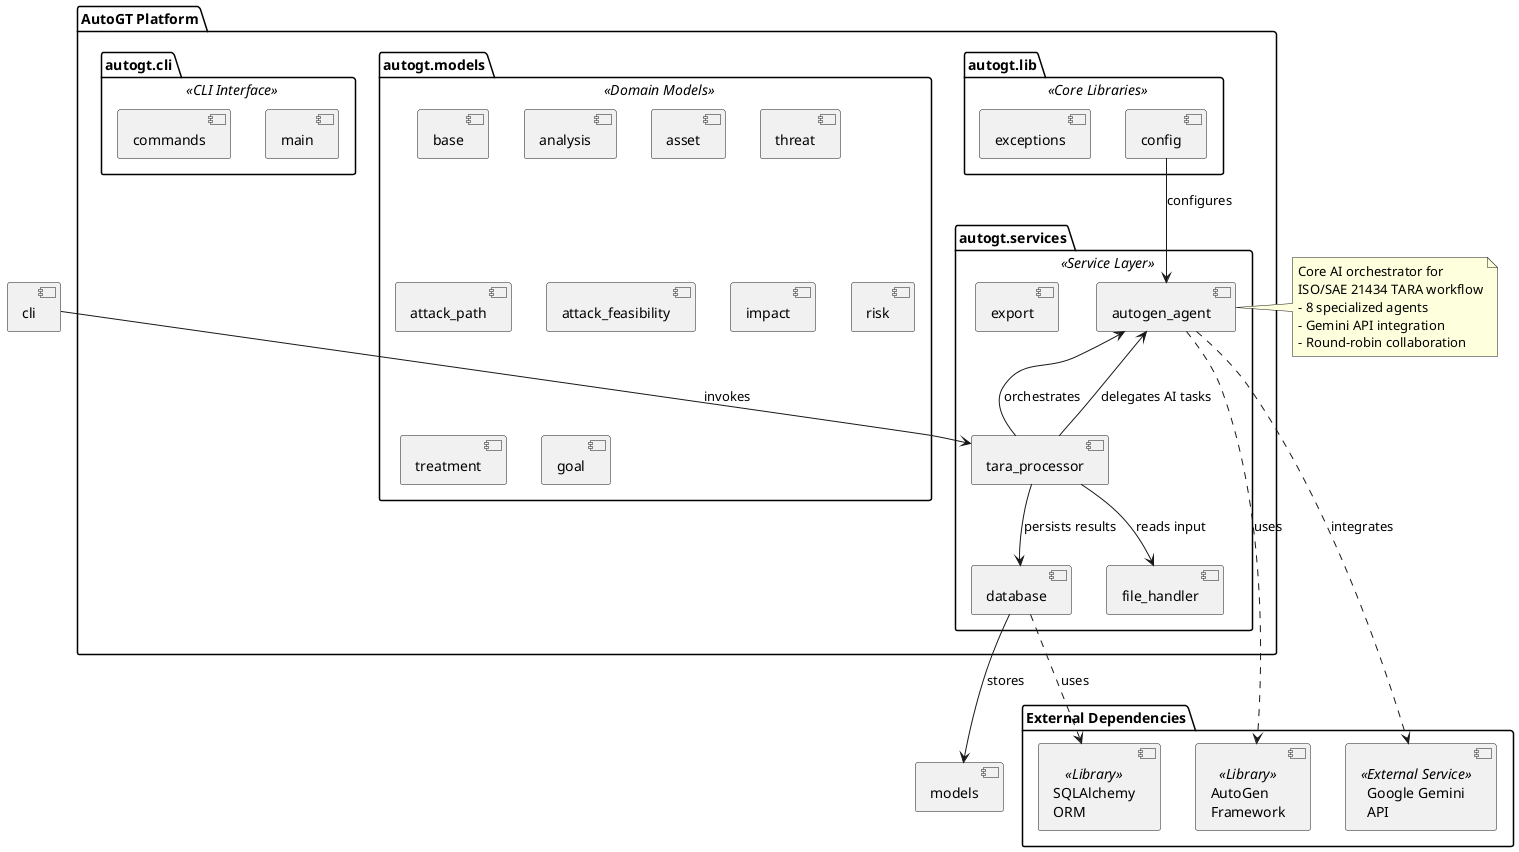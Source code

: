 @startuml AutoGT - AutoGen Agent Architecture

' ============================================================
' PACKAGE VIEW - High-level module organization
' ============================================================

package "AutoGT Platform" {
    
    package "autogt.services" <<Service Layer>> {
        [autogen_agent]
        [tara_processor]
        [database]
        [file_handler]
        [export]
    }
    
    package "autogt.models" <<Domain Models>> {
        [base]
        [analysis]
        [asset]
        [threat]
        [attack_path]
        [attack_feasibility]
        [impact]
        [risk]
        [treatment]
        [goal]
    }
    
    package "autogt.lib" <<Core Libraries>> {
        [config]
        [exceptions]
    }
    
    package "autogt.cli" <<CLI Interface>> {
        [main]
        [commands]
    }
}

package "External Dependencies" {
    [AutoGen\nFramework] <<Library>>
    [Google Gemini\nAPI] <<External Service>>
    [SQLAlchemy\nORM] <<Library>>
}

' Package relationships
[autogen_agent] ..> [AutoGen\nFramework] : uses
[autogen_agent] ..> [Google Gemini\nAPI] : integrates
[autogen_agent] <-- [tara_processor] : orchestrates
[tara_processor] --> [autogen_agent] : delegates AI tasks
[tara_processor] --> [database] : persists results
[tara_processor] --> [file_handler] : reads input
[database] ..> [SQLAlchemy\nORM] : uses
[database] --> [models] : stores

[config] --> [autogen_agent] : configures
[cli] --> [tara_processor] : invokes

note right of [autogen_agent]
  Core AI orchestrator for
  ISO/SAE 21434 TARA workflow
  - 8 specialized agents
  - Gemini API integration
  - Round-robin collaboration
end note

@enduml

@startuml AutoGT - Component View

' ============================================================
' COMPONENT VIEW - Internal structure and interactions
' ============================================================

!include <C4/C4_Component>

Container_Boundary(autogt_services, "AutoGT Services Layer") {
    
    Component(autogen_agent, "AutoGenTaraAgent", "Python Class", "AI-powered TARA analysis orchestrator")
    Component(tara_processor, "TaraProcessor", "Python Class", "8-step workflow coordinator")
    Component(database_service, "DatabaseService", "Python Class", "Data persistence layer")
    Component(file_handler, "FileHandler", "Python Class", "Multi-format input parser")
    
    Component_Ext(config_manager, "Config", "Python Class", "Configuration management")
}

Container_Boundary(ai_agents, "AutoGen Agent System") {
    Component(asset_analyst, "AssetAnalystAgent", "AssistantAgent", "Step 1: Asset identification")
    Component(impact_assessor, "ImpactAssessorAgent", "AssistantAgent", "Step 2: Impact rating")
    Component(threat_hunter, "ThreatHunterAgent", "AssistantAgent", "Step 3: Threat identification")
    Component(attack_modeler, "AttackModelerAgent", "AssistantAgent", "Step 4: Attack path modeling")
    Component(feasibility_analyzer, "FeasibilityAnalyzerAgent", "AssistantAgent", "Step 5: Attack feasibility")
    Component(risk_calculator, "RiskCalculatorAgent", "AssistantAgent", "Step 6: Risk calculation")
    Component(treatment_planner, "TreatmentPlannerAgent", "AssistantAgent", "Step 7: Risk treatment")
    Component(goals_architect, "GoalsArchitectAgent", "AssistantAgent", "Step 8: Goals definition")
    
    Component(group_chat, "RoundRobinGroupChat", "AutoGen", "Multi-agent collaboration")
}

Container_Boundary(external_apis, "External APIs") {
    Component_Ext(gemini_client, "OpenAIChatCompletionClient", "AutoGen", "Gemini API wrapper")
    ComponentDb_Ext(gemini_api, "Google Gemini API", "REST API", "LLM inference service")
}

Container_Boundary(data_layer, "Data Persistence") {
    ComponentDb(database, "SQLite/PostgreSQL", "Database", "TARA analysis data")
}

' Component interactions
Rel(tara_processor, autogen_agent, "Delegates AI tasks", "Python")
Rel(autogen_agent, asset_analyst, "Invokes", "AutoGen")
Rel(autogen_agent, impact_assessor, "Invokes", "AutoGen")
Rel(autogen_agent, threat_hunter, "Invokes", "AutoGen")
Rel(autogen_agent, attack_modeler, "Invokes", "AutoGen")
Rel(autogen_agent, feasibility_analyzer, "Invokes", "AutoGen")
Rel(autogen_agent, risk_calculator, "Invokes", "AutoGen")
Rel(autogen_agent, treatment_planner, "Invokes", "AutoGen")
Rel(autogen_agent, goals_architect, "Invokes", "AutoGen")

Rel(autogen_agent, group_chat, "Creates", "AutoGen")
Rel(group_chat, asset_analyst, "Orchestrates", "AutoGen")
Rel(group_chat, threat_hunter, "Orchestrates", "AutoGen")

Rel(asset_analyst, gemini_client, "Uses", "API")
Rel(threat_hunter, gemini_client, "Uses", "API")
Rel(attack_modeler, gemini_client, "Uses", "API")
Rel(gemini_client, gemini_api, "HTTP Requests", "REST/JSON")

Rel(config_manager, autogen_agent, "Provides config", "Python")
Rel(tara_processor, database_service, "Persists results", "Python")
Rel(database_service, database, "SQL queries", "SQLAlchemy")

note right of autogen_agent
  Central orchestrator managing
  8 specialized ISO/SAE 21434
  TARA analysis agents
end note

note right of gemini_client
  AutoGen's OpenAI-compatible
  client configured for
  Google Gemini API
end note

@enduml

@startuml AutoGT - Class Diagram

' ============================================================
' CLASS VIEW - Detailed class structures and relationships
' ============================================================

package "autogt.services.autogen_agent" {
    
    class TaraAgentConfig <<dataclass>> {
        + gemini_api_key: str
        + gemini_model_name: str = "gemini-1.5-pro"
        + gemini_base_url: str
        + max_tokens: int = 8192
        + temperature: float = 0.7
        + timeout: int = 30
        + buffer_size: int = 100
    }
    
    class TaraAgentError <<Exception>> {
        + message: str
    }
    
    class AutoGenTaraAgent {
        - config: GeminiConfig
        - client: OpenAIChatCompletionClient
        - agents: Dict[str, AssistantAgent]
        
        + __init__(config: GeminiConfig)
        - _setup_tara_agents(): Dict[str, AssistantAgent]
        
        ' Step 1: Asset Analysis
        + analyze_assets(context: Dict) → Dict
        
        ' Step 2: Impact Assessment  
        + assess_impact(context: Dict) → Dict
        
        ' Step 3: Threat Identification
        + identify_threats(context: Dict) → Dict
        
        ' Step 4: Attack Path Modeling
        + model_attack_paths(context: Dict) → Dict
        
        ' Step 5: Feasibility Assessment
        + assess_feasibility(context: Dict) → Dict
        
        ' Step 6: Risk Calculation
        + calculate_risk(context: Dict) → Dict
        
        ' Step 7: Treatment Planning
        + plan_treatment(context: Dict) → Dict
        
        ' Step 8: Goals Architecture
        + architect_goals(context: Dict) → Dict
        
        ' Utility methods
        + get_model_client() → OpenAIChatCompletionClient
        + create_group_chat(participants: List[str]) → RoundRobinGroupChat
    }
}

package "autogen_ext.models.openai" <<External>> {
    class OpenAIChatCompletionClient {
        + model: str
        + api_key: str
        + base_url: str
        + send_message()
        + get_completion()
    }
}

package "autogen_agentchat.agents" <<External>> {
    class AssistantAgent {
        + name: str
        + model_client: OpenAIChatCompletionClient
        + system_message: str
        + send_message()
        + receive_message()
    }
}

package "autogen_agentchat.teams" <<External>> {
    class RoundRobinGroupChat {
        + participants: List[AssistantAgent]
        + run()
        + send_message()
    }
}

package "autogt.lib.config" {
    class Config {
        - config_file: Optional[str]
        - _config: Dict
        
        + __init__(config_file: Optional[str])
        - _load_config()
        + get_database_url() → str
        + get_gemini_config() → GeminiConfig
        + get(key: str, default) → Any
    }
    
    class GeminiConfig <<namedtuple>> {
        + api_key: str
        + model_name: str
        + base_url: str
    }
    
    class ConfigError <<Exception>> {
        + message: str
    }
}

package "autogt.services.tara_processor" {
    
    enum TaraStep {
        ASSET_IDENTIFICATION
        THREAT_SCENARIO_IDENTIFICATION
        ATTACK_PATH_ANALYSIS
        ATTACK_FEASIBILITY_RATING
        IMPACT_RATING
        RISK_VALUE_DETERMINATION
        RISK_TREATMENT_DECISION
        CYBERSECURITY_GOALS
    }
    
    class TaraProcessorConfig <<dataclass>> {
        + batch_size: int = 10
        + max_retries: int = 3
        + timeout_seconds: int = 300
        + enable_parallel_processing: bool = True
        + save_intermediate_results: bool = True
    }
    
    class StepResult <<dataclass>> {
        + step: TaraStep
        + success: bool
        + execution_time_seconds: float
        + items_processed: int
        + items_created: int
        + error_message: Optional[str]
        + warnings: List[str]
        + metadata: Dict[str, Any]
    }
    
    class TaraProcessorResult <<dataclass>> {
        + analysis_id: str
        + success: bool
        + total_execution_time_seconds: float
        + steps_completed: List[TaraStep]
        + step_results: List[StepResult]
        + final_status: CompletionStatus
        + error_message: Optional[str]
        + performance_metrics: Dict[str, Any]
    }
    
    class TaraProcessor {
        - db_service: DatabaseService
        - file_handler: FileHandler
        - autogen_agent: AutoGenTaraAgent
        - config: TaraProcessorConfig
        - logger: Logger
        - step_sequence: List[TaraStep]
        
        + __init__(db_service, file_handler, autogen_agent, config)
        + process_analysis(analysis_id: str) → TaraProcessorResult
        + process_analysis_from_file(file_path, name, model) → TaraProcessorResult
        
        - _execute_step(analysis, step) → StepResult
        - _load_analysis(analysis_id) → TaraAnalysis
        - _update_analysis_progress(analysis, step)
        - _finalize_analysis(analysis)
        - _calculate_performance_metrics() → Dict
    }
    
    class TaraProcessorError <<Exception>> {
        + message: str
    }
}

' Relationships
AutoGenTaraAgent *-- "1" OpenAIChatCompletionClient : uses
AutoGenTaraAgent *-- "8" AssistantAgent : manages
AutoGenTaraAgent ..> RoundRobinGroupChat : creates
AutoGenTaraAgent ..> TaraAgentConfig : configured by
AutoGenTaraAgent ..> GeminiConfig : initialized with

Config ..> GeminiConfig : provides
Config ..> ConfigError : throws

TaraProcessor *-- "1" AutoGenTaraAgent : delegates to
TaraProcessor ..> TaraProcessorConfig : configured by
TaraProcessor ..> TaraStep : executes
TaraProcessor ..> StepResult : produces
TaraProcessor ..> TaraProcessorResult : returns
TaraProcessor ..> TaraProcessorError : throws

AssistantAgent --> OpenAIChatCompletionClient : uses
RoundRobinGroupChat o-- "*" AssistantAgent : orchestrates

note right of AutoGenTaraAgent
  **8 Specialized Agents Created:**
  
  1. asset_analyst - Asset identification
  2. impact_assessor - Impact rating  
  3. threat_hunter - Threat scenarios
  4. attack_modeler - Attack paths
  5. feasibility_analyzer - Feasibility rating
  6. risk_calculator - Risk values
  7. treatment_planner - Risk treatment
  8. goals_architect - Cybersecurity goals
  
  Each agent has ISO/SAE 21434-specific
  system messages and operates with
  Gemini 1.5 Pro LLM via OpenAI-compatible API
end note

note bottom of TaraProcessor
  **8-Step ISO/SAE 21434 Workflow:**
  Sequential execution of TARA steps
  with results persisted to database.
  Orchestrates AI agents and manages
  complete analysis lifecycle.
end note

note top of OpenAIChatCompletionClient
  AutoGen's unified client
  configured for Google Gemini API
  via OpenAI-compatible endpoint
end note

@enduml

@startuml AutoGT - Sequence Diagram (TARA Processing)

' ============================================================
' SEQUENCE VIEW - 8-Step TARA workflow execution
' ============================================================

actor User
participant "CLI" as CLI
participant "TaraProcessor" as TP
participant "AutoGenTaraAgent" as AGA
participant "AssetAnalyst\nAgent" as AA
participant "ThreatHunter\nAgent" as TH
participant "RiskCalculator\nAgent" as RC
participant "Gemini API" as API
participant "DatabaseService" as DB

User -> CLI: autogt analysis create --vehicle "Model X"
activate CLI

CLI -> TP: process_analysis_from_file()
activate TP

TP -> TP: _create_analysis()
TP -> DB: save(analysis)
activate DB
DB --> TP: analysis_id
deactivate DB

== Step 1: Asset Identification ==
TP -> AGA: analyze_assets(context)
activate AGA

AGA -> AA: invoke with system_message
activate AA

AA -> API: chat.completions.create()
activate API
API --> AA: asset definitions
deactivate API

AA --> AGA: structured asset data
deactivate AA

AGA --> TP: assets_dict
deactivate AGA

TP -> DB: save(assets)
activate DB
DB --> TP: success
deactivate DB

== Step 3: Threat Identification ==
TP -> AGA: identify_threats(context)
activate AGA

AGA -> TH: invoke with system_message
activate TH

TH -> API: chat.completions.create()
activate API
API --> TH: threat scenarios
deactivate API

TH --> AGA: structured threat data
deactivate TH

AGA --> TP: threats_dict
deactivate AGA

TP -> DB: save(threats)
activate DB
DB --> TP: success
deactivate DB

== Step 6: Risk Calculation ==
TP -> AGA: calculate_risk(context)
activate AGA

AGA -> RC: invoke with system_message
activate RC

RC -> API: chat.completions.create()
activate API
API --> RC: risk assessments
deactivate API

RC --> AGA: structured risk data
deactivate RC

AGA --> TP: risks_dict
deactivate AGA

TP -> DB: save(risks)
activate DB
DB --> TP: success
deactivate DB

TP -> TP: _finalize_analysis()
TP -> DB: update(analysis.status = COMPLETED)
activate DB
DB --> TP: success
deactivate DB

TP --> CLI: TaraProcessorResult(success=True)
deactivate TP

CLI --> User: Analysis completed: {analysis_id}
deactivate CLI

note over TP, API
  Steps 2, 4, 5, 7, 8 follow same pattern:
  TaraProcessor → AutoGenTaraAgent → SpecializedAgent → Gemini API
  
  Each step produces structured data conforming to
  ISO/SAE 21434 requirements and persists to database.
end note

@enduml

@startuml AutoGT - Agent Collaboration Pattern

' ============================================================
' COLLABORATION VIEW - Multi-agent interaction pattern
' ============================================================

participant "TaraProcessor" as TP
participant "AutoGenTaraAgent" as AGA
participant "RoundRobinGroupChat" as GC
participant "AssetAnalyst" as AA
participant "ThreatHunter" as TH  
participant "AttackModeler" as AM
participant "Gemini API" as API

TP -> AGA: create_group_chat([agents])
activate AGA

AGA -> GC: new RoundRobinGroupChat(participants)
activate GC
GC --> AGA: group_chat
deactivate GC

TP -> GC: run(task_message)
activate GC

GC -> AA: send_message("Analyze vehicle assets...")
activate AA

AA -> API: chat.completions.create()
activate API
API --> AA: asset analysis
deactivate API

AA -> GC: respond(asset_data)
GC -> TH: send_message(prev_context + "Identify threats...")
deactivate AA
activate TH

TH -> API: chat.completions.create()
activate API
API --> TH: threat scenarios
deactivate API

TH -> GC: respond(threat_data)
GC -> AM: send_message(prev_context + "Model attack paths...")
deactivate TH
activate AM

AM -> API: chat.completions.create()
activate API
API --> AM: attack paths
deactivate API

AM -> GC: respond(attack_data)
deactivate AM

GC --> TP: collaborative_result
deactivate GC

note right of GC
  Round-robin pattern ensures:
  - Sequential agent execution
  - Context passing between agents
  - Collaborative refinement
  - Comprehensive analysis
end note

note over AA, AM
  Each agent brings specialized
  ISO/SAE 21434 expertise to
  the collaborative analysis
end note

@enduml
